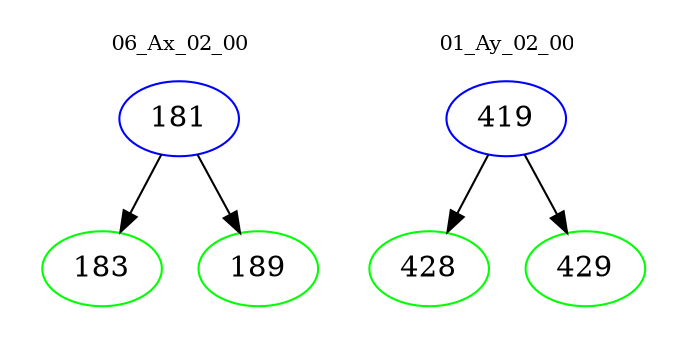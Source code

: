 digraph{
subgraph cluster_0 {
color = white
label = "06_Ax_02_00";
fontsize=10;
T0_181 [label="181", color="blue"]
T0_181 -> T0_183 [color="black"]
T0_183 [label="183", color="green"]
T0_181 -> T0_189 [color="black"]
T0_189 [label="189", color="green"]
}
subgraph cluster_1 {
color = white
label = "01_Ay_02_00";
fontsize=10;
T1_419 [label="419", color="blue"]
T1_419 -> T1_428 [color="black"]
T1_428 [label="428", color="green"]
T1_419 -> T1_429 [color="black"]
T1_429 [label="429", color="green"]
}
}
